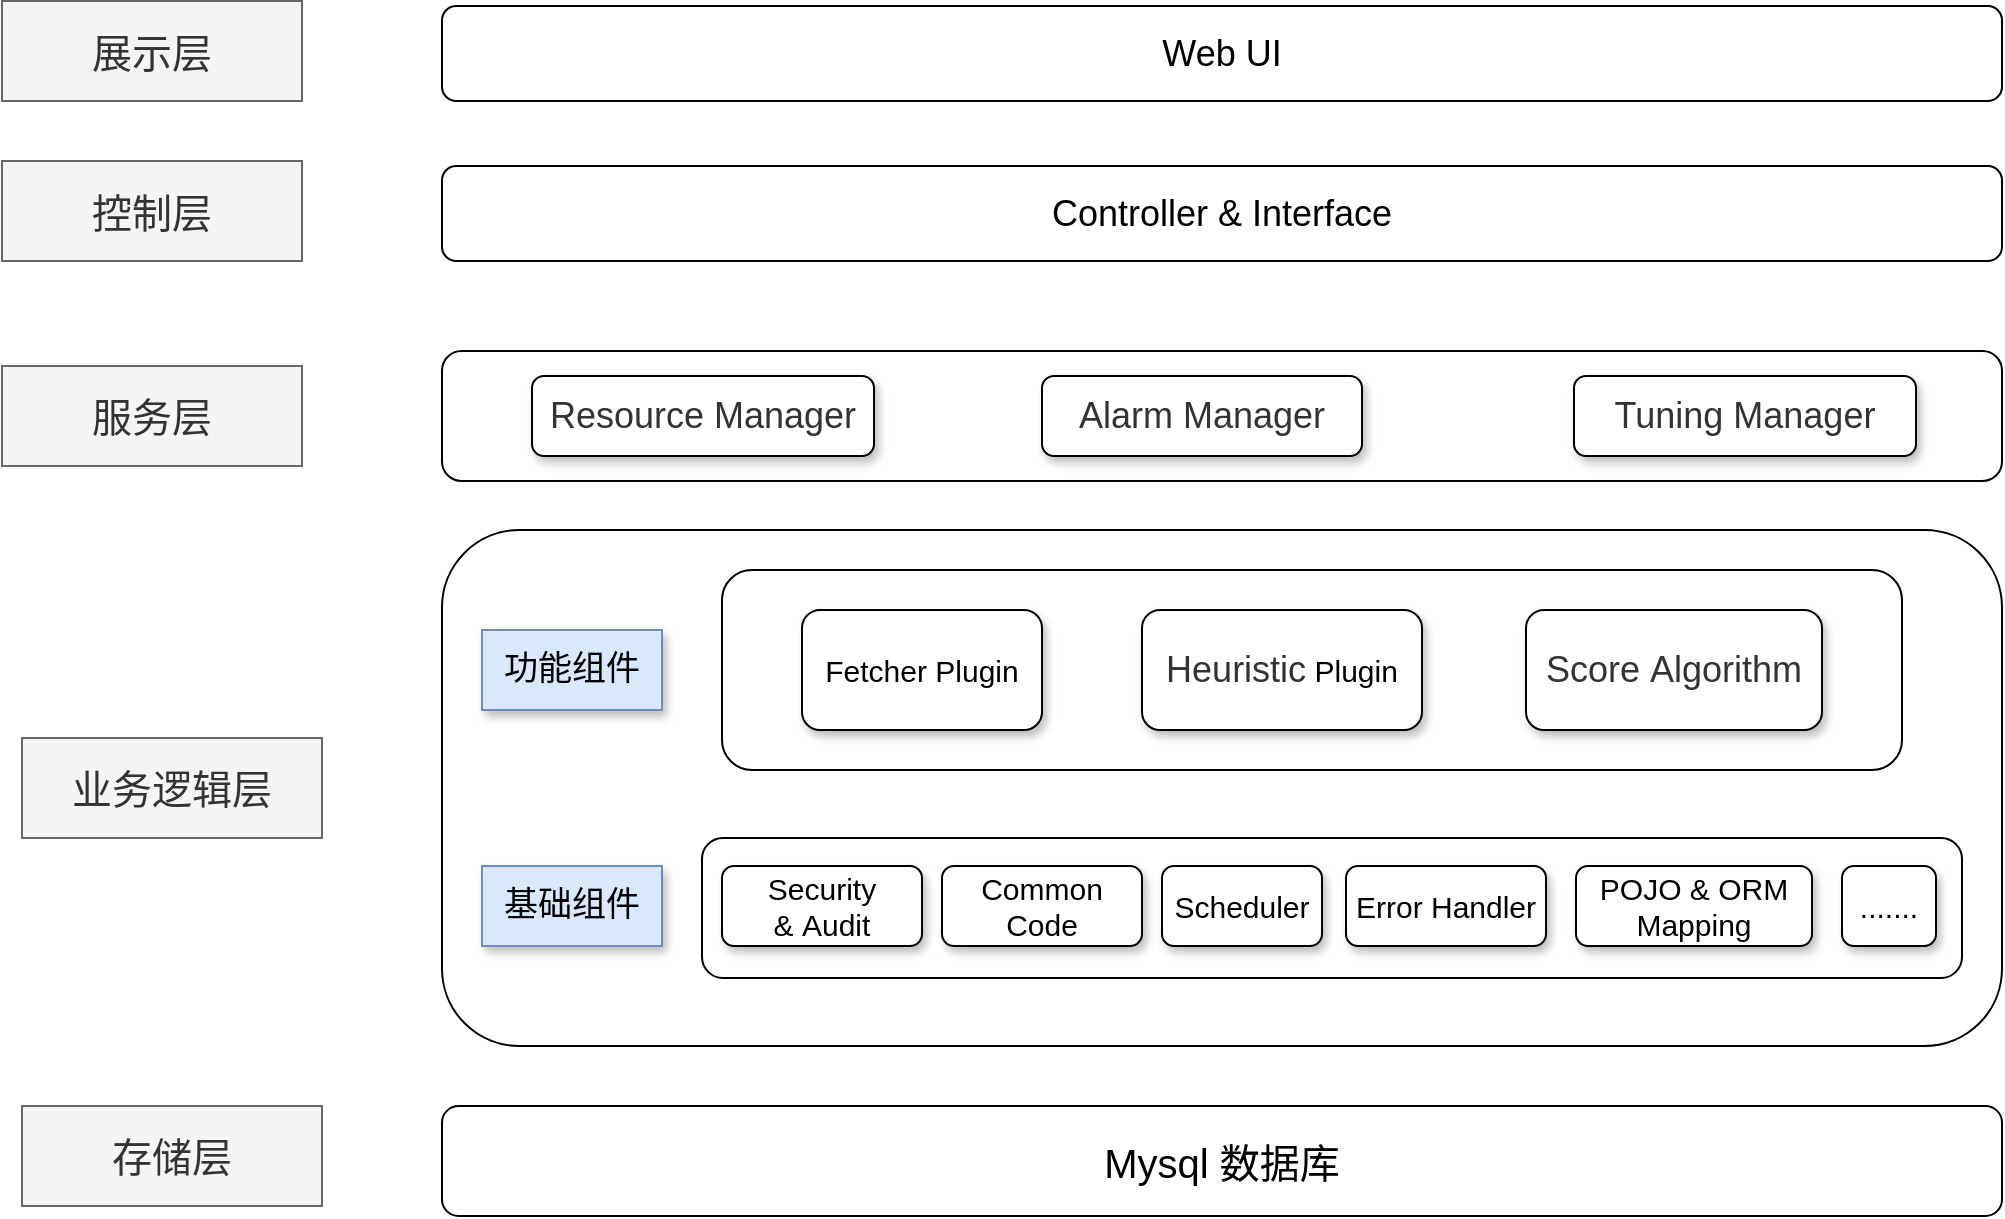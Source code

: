 <mxfile version="13.6.5" type="github">
  <diagram id="OnzgyLCP9t5Oc3sLq-lT" name="Page-1">
    <mxGraphModel dx="1188" dy="643" grid="1" gridSize="10" guides="1" tooltips="1" connect="1" arrows="1" fold="1" page="1" pageScale="1" pageWidth="1200" pageHeight="1920" math="0" shadow="0">
      <root>
        <mxCell id="0" />
        <mxCell id="1" parent="0" />
        <mxCell id="eZFEHE-rbK6bmzk9ROiz-31" value="" style="rounded=1;whiteSpace=wrap;html=1;" vertex="1" parent="1">
          <mxGeometry x="310" y="302" width="780" height="258" as="geometry" />
        </mxCell>
        <mxCell id="eZFEHE-rbK6bmzk9ROiz-23" value="" style="rounded=1;whiteSpace=wrap;html=1;" vertex="1" parent="1">
          <mxGeometry x="450" y="322" width="590" height="100" as="geometry" />
        </mxCell>
        <mxCell id="eZFEHE-rbK6bmzk9ROiz-1" value="&lt;font style=&quot;font-size: 20px&quot;&gt;存储层&lt;/font&gt;" style="text;html=1;strokeColor=#666666;fillColor=#f5f5f5;align=center;verticalAlign=middle;whiteSpace=wrap;rounded=0;fontColor=#333333;" vertex="1" parent="1">
          <mxGeometry x="100" y="590" width="150" height="50" as="geometry" />
        </mxCell>
        <mxCell id="eZFEHE-rbK6bmzk9ROiz-2" value="&lt;span style=&quot;font-size: 20px&quot;&gt;业务逻辑层&lt;/span&gt;" style="text;html=1;strokeColor=#666666;fillColor=#f5f5f5;align=center;verticalAlign=middle;whiteSpace=wrap;rounded=0;fontColor=#333333;" vertex="1" parent="1">
          <mxGeometry x="100" y="406" width="150" height="50" as="geometry" />
        </mxCell>
        <mxCell id="eZFEHE-rbK6bmzk9ROiz-3" value="&lt;span style=&quot;font-size: 20px&quot;&gt;服务层&lt;/span&gt;" style="text;html=1;strokeColor=#666666;fillColor=#f5f5f5;align=center;verticalAlign=middle;whiteSpace=wrap;rounded=0;fontColor=#333333;" vertex="1" parent="1">
          <mxGeometry x="90" y="220" width="150" height="50" as="geometry" />
        </mxCell>
        <mxCell id="eZFEHE-rbK6bmzk9ROiz-4" value="&lt;span style=&quot;font-size: 20px&quot;&gt;控制层&lt;/span&gt;" style="text;html=1;strokeColor=#666666;fillColor=#f5f5f5;align=center;verticalAlign=middle;whiteSpace=wrap;rounded=0;fontColor=#333333;" vertex="1" parent="1">
          <mxGeometry x="90" y="117.5" width="150" height="50" as="geometry" />
        </mxCell>
        <mxCell id="eZFEHE-rbK6bmzk9ROiz-5" value="&lt;span style=&quot;font-size: 20px&quot;&gt;展示层&lt;/span&gt;" style="text;html=1;strokeColor=#666666;fillColor=#f5f5f5;align=center;verticalAlign=middle;whiteSpace=wrap;rounded=0;fontColor=#333333;" vertex="1" parent="1">
          <mxGeometry x="90" y="37.5" width="150" height="50" as="geometry" />
        </mxCell>
        <mxCell id="eZFEHE-rbK6bmzk9ROiz-6" value="&lt;font style=&quot;font-size: 20px&quot;&gt;Mysql 数据库&lt;/font&gt;" style="rounded=1;whiteSpace=wrap;html=1;" vertex="1" parent="1">
          <mxGeometry x="310" y="590" width="780" height="55" as="geometry" />
        </mxCell>
        <mxCell id="eZFEHE-rbK6bmzk9ROiz-8" value="&lt;font style=&quot;font-size: 17px&quot;&gt;基础组件&lt;/font&gt;" style="text;html=1;strokeColor=#6c8ebf;fillColor=#dae8fc;align=center;verticalAlign=middle;whiteSpace=wrap;rounded=0;shadow=1;" vertex="1" parent="1">
          <mxGeometry x="330" y="470" width="90" height="40" as="geometry" />
        </mxCell>
        <mxCell id="eZFEHE-rbK6bmzk9ROiz-9" value="&lt;font style=&quot;font-size: 17px&quot;&gt;功能组件&lt;/font&gt;" style="text;html=1;strokeColor=#6c8ebf;fillColor=#dae8fc;align=center;verticalAlign=middle;whiteSpace=wrap;rounded=0;shadow=1;" vertex="1" parent="1">
          <mxGeometry x="330" y="352" width="90" height="40" as="geometry" />
        </mxCell>
        <mxCell id="eZFEHE-rbK6bmzk9ROiz-10" value="" style="rounded=1;whiteSpace=wrap;html=1;" vertex="1" parent="1">
          <mxGeometry x="440" y="456" width="630" height="70" as="geometry" />
        </mxCell>
        <mxCell id="eZFEHE-rbK6bmzk9ROiz-11" value="&lt;font style=&quot;font-size: 15px&quot;&gt;Common Code&lt;/font&gt;" style="rounded=1;whiteSpace=wrap;html=1;shadow=1;" vertex="1" parent="1">
          <mxGeometry x="560" y="470" width="100" height="40" as="geometry" />
        </mxCell>
        <mxCell id="eZFEHE-rbK6bmzk9ROiz-12" value="&lt;font&gt;&lt;span style=&quot;font-size: 15px&quot;&gt;Security &amp;amp;&amp;nbsp;&lt;/span&gt;&lt;/font&gt;&lt;span style=&quot;font-size: 15px&quot;&gt;Audit&lt;/span&gt;" style="rounded=1;whiteSpace=wrap;html=1;shadow=1;" vertex="1" parent="1">
          <mxGeometry x="450" y="470" width="100" height="40" as="geometry" />
        </mxCell>
        <mxCell id="eZFEHE-rbK6bmzk9ROiz-14" value="&lt;font style=&quot;font-size: 15px&quot;&gt;Scheduler&lt;/font&gt;" style="rounded=1;whiteSpace=wrap;html=1;shadow=1;" vertex="1" parent="1">
          <mxGeometry x="670" y="470" width="80" height="40" as="geometry" />
        </mxCell>
        <mxCell id="eZFEHE-rbK6bmzk9ROiz-15" value="&lt;font style=&quot;font-size: 15px&quot;&gt;Error Handler&lt;/font&gt;" style="rounded=1;whiteSpace=wrap;html=1;shadow=1;" vertex="1" parent="1">
          <mxGeometry x="762" y="470" width="100" height="40" as="geometry" />
        </mxCell>
        <mxCell id="eZFEHE-rbK6bmzk9ROiz-16" value="&lt;font style=&quot;font-size: 15px&quot;&gt;POJO &amp;amp; ORM Mapping&lt;/font&gt;" style="rounded=1;whiteSpace=wrap;html=1;shadow=1;" vertex="1" parent="1">
          <mxGeometry x="877" y="470" width="118" height="40" as="geometry" />
        </mxCell>
        <mxCell id="eZFEHE-rbK6bmzk9ROiz-17" value="&lt;span style=&quot;font-size: 15px&quot;&gt;.......&lt;/span&gt;" style="rounded=1;whiteSpace=wrap;html=1;shadow=1;" vertex="1" parent="1">
          <mxGeometry x="1010" y="470" width="47" height="40" as="geometry" />
        </mxCell>
        <mxCell id="eZFEHE-rbK6bmzk9ROiz-19" value="&lt;span style=&quot;font-size: 15px&quot;&gt;Fetcher P&lt;/span&gt;&lt;span style=&quot;font-size: 15px&quot;&gt;lugin&lt;/span&gt;" style="rounded=1;whiteSpace=wrap;html=1;shadow=1;" vertex="1" parent="1">
          <mxGeometry x="490" y="342" width="120" height="60" as="geometry" />
        </mxCell>
        <mxCell id="eZFEHE-rbK6bmzk9ROiz-20" value="&lt;span style=&quot;color: rgb(51 , 51 , 51) ; font-size: 18px&quot;&gt;Heuristic&lt;/span&gt;&lt;span style=&quot;font-size: 15px&quot;&gt;&amp;nbsp;P&lt;/span&gt;&lt;span style=&quot;font-size: 15px&quot;&gt;lugin&lt;/span&gt;" style="rounded=1;whiteSpace=wrap;html=1;shadow=1;" vertex="1" parent="1">
          <mxGeometry x="660" y="342" width="140" height="60" as="geometry" />
        </mxCell>
        <mxCell id="eZFEHE-rbK6bmzk9ROiz-22" value="&lt;font color=&quot;#333333&quot;&gt;&lt;span style=&quot;font-size: 18px&quot;&gt;Score&amp;nbsp;&lt;/span&gt;&lt;span style=&quot;font-size: 18px&quot;&gt;Algorithm&lt;/span&gt;&lt;/font&gt;" style="rounded=1;whiteSpace=wrap;html=1;shadow=1;" vertex="1" parent="1">
          <mxGeometry x="852" y="342" width="148" height="60" as="geometry" />
        </mxCell>
        <mxCell id="eZFEHE-rbK6bmzk9ROiz-24" value="" style="rounded=1;whiteSpace=wrap;html=1;" vertex="1" parent="1">
          <mxGeometry x="310" y="212.5" width="780" height="65" as="geometry" />
        </mxCell>
        <mxCell id="eZFEHE-rbK6bmzk9ROiz-25" value="&lt;span style=&quot;color: rgb(51 , 51 , 51) ; font-size: 18px&quot;&gt;Alarm Manager&lt;/span&gt;" style="rounded=1;whiteSpace=wrap;html=1;shadow=1;" vertex="1" parent="1">
          <mxGeometry x="610" y="225" width="160" height="40" as="geometry" />
        </mxCell>
        <mxCell id="eZFEHE-rbK6bmzk9ROiz-26" value="&lt;span style=&quot;color: rgb(51 , 51 , 51) ; font-size: 18px&quot;&gt;Tuning Manager&lt;/span&gt;" style="rounded=1;whiteSpace=wrap;html=1;shadow=1;" vertex="1" parent="1">
          <mxGeometry x="876" y="225" width="171" height="40" as="geometry" />
        </mxCell>
        <mxCell id="eZFEHE-rbK6bmzk9ROiz-28" value="&lt;span style=&quot;color: rgb(51 , 51 , 51) ; font-size: 18px&quot;&gt;Resource Manager&lt;/span&gt;" style="rounded=1;whiteSpace=wrap;html=1;shadow=1;" vertex="1" parent="1">
          <mxGeometry x="355" y="225" width="171" height="40" as="geometry" />
        </mxCell>
        <mxCell id="eZFEHE-rbK6bmzk9ROiz-29" value="&lt;font style=&quot;font-size: 18px&quot;&gt;Controller &amp;amp; Interface&lt;/font&gt;" style="rounded=1;whiteSpace=wrap;html=1;" vertex="1" parent="1">
          <mxGeometry x="310" y="120" width="780" height="47.5" as="geometry" />
        </mxCell>
        <mxCell id="eZFEHE-rbK6bmzk9ROiz-30" value="&lt;font style=&quot;font-size: 18px&quot;&gt;Web UI&lt;/font&gt;" style="rounded=1;whiteSpace=wrap;html=1;" vertex="1" parent="1">
          <mxGeometry x="310" y="40" width="780" height="47.5" as="geometry" />
        </mxCell>
      </root>
    </mxGraphModel>
  </diagram>
</mxfile>
